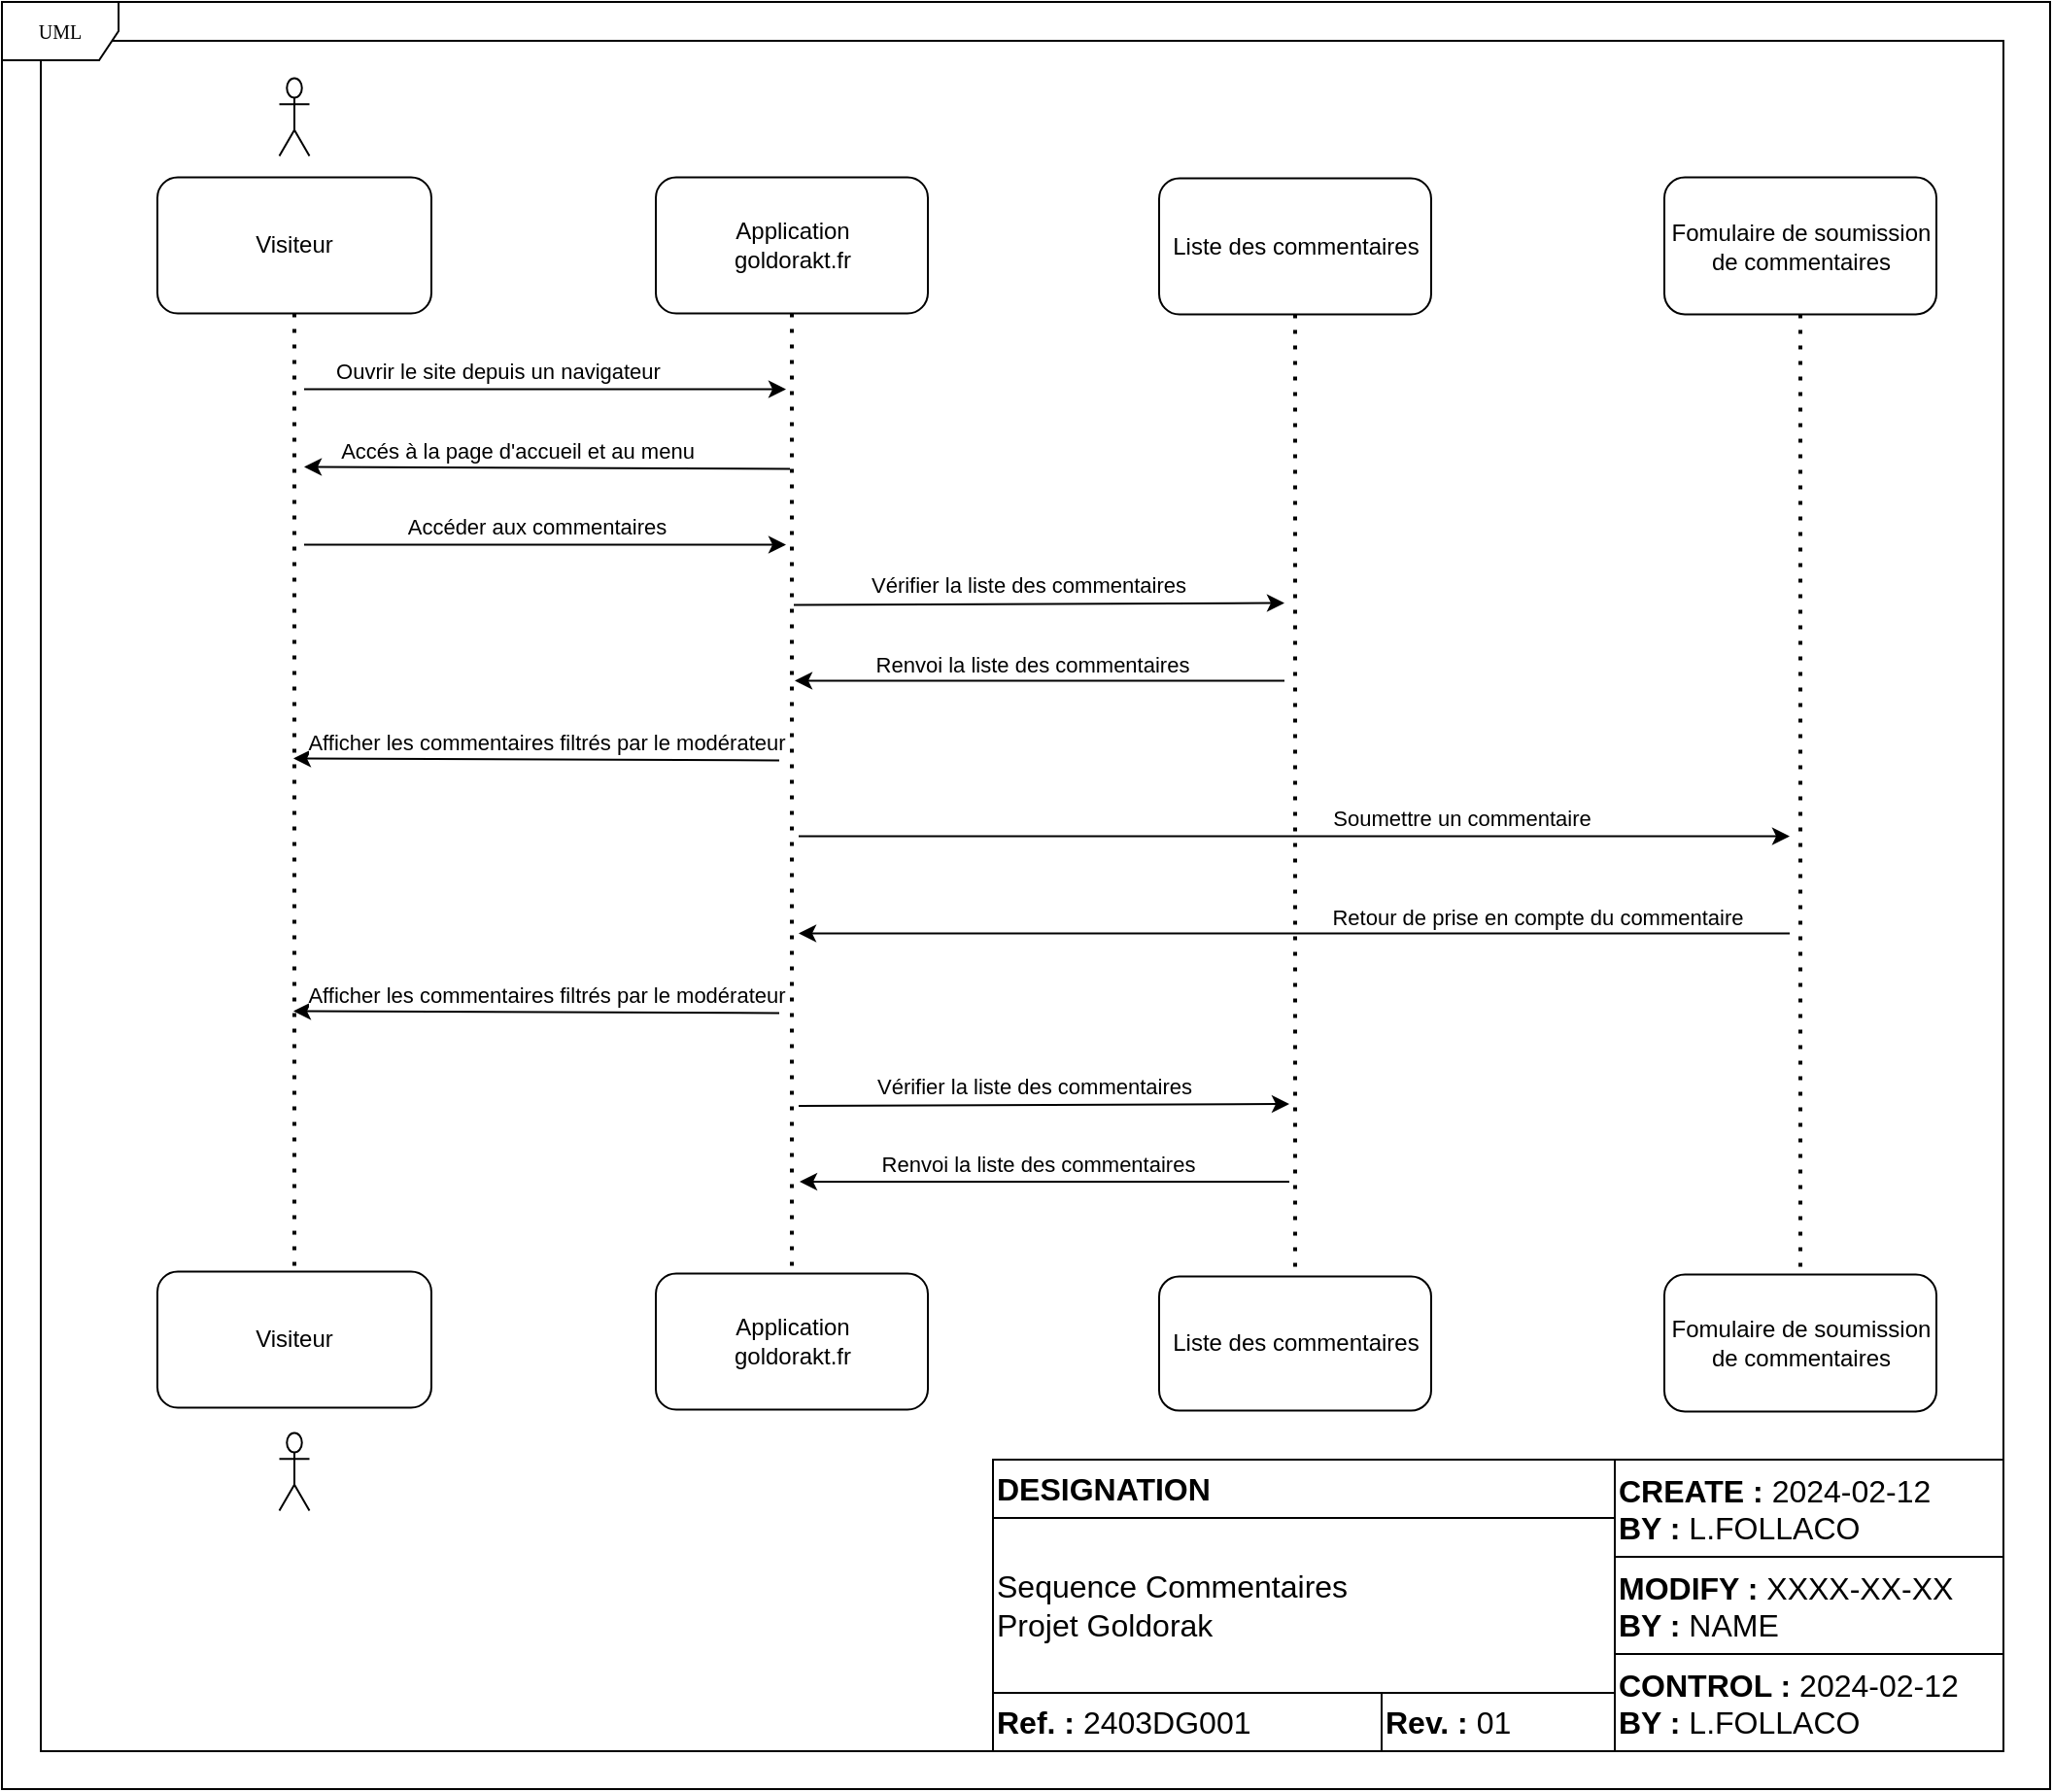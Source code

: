 <mxfile version="24.1.0" type="device">
  <diagram name="Page-1" id="c4acf3e9-155e-7222-9cf6-157b1a14988f">
    <mxGraphModel dx="1985" dy="955" grid="0" gridSize="10" guides="1" tooltips="1" connect="1" arrows="1" fold="1" page="1" pageScale="1" pageWidth="1654" pageHeight="1169" background="none" math="0" shadow="0">
      <root>
        <mxCell id="0" />
        <mxCell id="1" parent="0" />
        <mxCell id="Z1Gjt29tGP145aP57jQ--18" value="" style="rounded=0;whiteSpace=wrap;html=1;fillColor=none;" parent="1" vertex="1">
          <mxGeometry x="60" y="220" width="1010" height="880" as="geometry" />
        </mxCell>
        <mxCell id="17acba5748e5396b-1" value="UML" style="shape=umlFrame;whiteSpace=wrap;html=1;rounded=0;shadow=0;comic=0;labelBackgroundColor=none;strokeWidth=1;fontFamily=Verdana;fontSize=10;align=center;" parent="1" vertex="1">
          <mxGeometry x="40" y="200" width="1054" height="919.5" as="geometry" />
        </mxCell>
        <mxCell id="5d2195bd80daf111-40" style="edgeStyle=orthogonalEdgeStyle;rounded=0;html=1;dashed=1;labelBackgroundColor=none;startFill=0;endArrow=open;endFill=0;endSize=10;fontFamily=Verdana;fontSize=10;" parent="1" edge="1">
          <mxGeometry relative="1" as="geometry">
            <Array as="points" />
            <mxPoint x="730" y="838" as="targetPoint" />
          </mxGeometry>
        </mxCell>
        <mxCell id="5d2195bd80daf111-39" style="edgeStyle=orthogonalEdgeStyle;rounded=0;html=1;dashed=1;labelBackgroundColor=none;startFill=0;endArrow=open;endFill=0;endSize=10;fontFamily=Verdana;fontSize=10;" parent="1" edge="1">
          <mxGeometry relative="1" as="geometry">
            <mxPoint x="730" y="978" as="targetPoint" />
          </mxGeometry>
        </mxCell>
        <mxCell id="5d2195bd80daf111-35" style="edgeStyle=orthogonalEdgeStyle;rounded=0;html=1;dashed=1;labelBackgroundColor=none;startFill=0;endArrow=open;endFill=0;endSize=10;fontFamily=Verdana;fontSize=10;" parent="1" edge="1">
          <mxGeometry relative="1" as="geometry">
            <Array as="points">
              <mxPoint x="545" y="970" />
              <mxPoint x="545" y="970" />
            </Array>
            <mxPoint x="545.143" y="963" as="sourcePoint" />
          </mxGeometry>
        </mxCell>
        <mxCell id="5d2195bd80daf111-36" style="edgeStyle=orthogonalEdgeStyle;rounded=0;html=1;dashed=1;labelBackgroundColor=none;startFill=0;endArrow=open;endFill=0;endSize=10;fontFamily=Verdana;fontSize=10;" parent="1" edge="1">
          <mxGeometry relative="1" as="geometry">
            <Array as="points">
              <mxPoint x="550" y="520" />
            </Array>
            <mxPoint x="550" y="823" as="sourcePoint" />
          </mxGeometry>
        </mxCell>
        <mxCell id="5d2195bd80daf111-34" style="edgeStyle=orthogonalEdgeStyle;rounded=0;html=1;dashed=1;labelBackgroundColor=none;startFill=0;endArrow=open;endFill=0;endSize=10;fontFamily=Verdana;fontSize=10;" parent="1" edge="1">
          <mxGeometry relative="1" as="geometry">
            <Array as="points">
              <mxPoint x="410" y="1029" />
              <mxPoint x="410" y="1029" />
            </Array>
            <mxPoint x="380" y="1029" as="sourcePoint" />
          </mxGeometry>
        </mxCell>
        <mxCell id="5d2195bd80daf111-26" style="edgeStyle=orthogonalEdgeStyle;rounded=0;html=1;dashed=1;labelBackgroundColor=none;startFill=0;endArrow=open;endFill=0;endSize=10;fontFamily=Verdana;fontSize=10;" parent="1" edge="1">
          <mxGeometry relative="1" as="geometry">
            <Array as="points" />
            <mxPoint x="685" y="300" as="targetPoint" />
          </mxGeometry>
        </mxCell>
        <mxCell id="5d2195bd80daf111-21" style="edgeStyle=orthogonalEdgeStyle;rounded=0;html=1;labelBackgroundColor=none;startFill=0;endArrow=open;endFill=0;endSize=10;fontFamily=Verdana;fontSize=10;dashed=1;" parent="1" edge="1">
          <mxGeometry relative="1" as="geometry">
            <mxPoint x="250" y="157.0" as="sourcePoint" />
          </mxGeometry>
        </mxCell>
        <mxCell id="5d2195bd80daf111-22" style="edgeStyle=orthogonalEdgeStyle;rounded=0;html=1;exitX=1;exitY=0.75;dashed=1;labelBackgroundColor=none;startFill=0;endArrow=open;endFill=0;endSize=10;fontFamily=Verdana;fontSize=10;" parent="1" edge="1">
          <mxGeometry relative="1" as="geometry">
            <Array as="points">
              <mxPoint x="530" y="192" />
              <mxPoint x="530" y="142" />
            </Array>
            <mxPoint x="250" y="192.0" as="sourcePoint" />
          </mxGeometry>
        </mxCell>
        <mxCell id="5d2195bd80daf111-23" style="edgeStyle=orthogonalEdgeStyle;rounded=0;html=1;dashed=1;labelBackgroundColor=none;startFill=0;endArrow=open;endFill=0;endSize=10;fontFamily=Verdana;fontSize=10;" parent="1" edge="1">
          <mxGeometry relative="1" as="geometry">
            <Array as="points">
              <mxPoint x="320" y="290" />
              <mxPoint x="320" y="120" />
            </Array>
            <mxPoint x="350" y="120.143" as="targetPoint" />
          </mxGeometry>
        </mxCell>
        <mxCell id="5d2195bd80daf111-24" style="edgeStyle=orthogonalEdgeStyle;rounded=0;html=1;dashed=1;labelBackgroundColor=none;startFill=0;endArrow=open;endFill=0;endSize=10;fontFamily=Verdana;fontSize=10;" parent="1" edge="1">
          <mxGeometry relative="1" as="geometry">
            <Array as="points">
              <mxPoint x="350" y="310" />
              <mxPoint x="350" y="210" />
              <mxPoint x="550" y="210" />
              <mxPoint x="550" y="160" />
            </Array>
            <mxPoint x="580" y="160.143" as="targetPoint" />
          </mxGeometry>
        </mxCell>
        <mxCell id="5d2195bd80daf111-25" style="edgeStyle=orthogonalEdgeStyle;rounded=0;html=1;dashed=1;labelBackgroundColor=none;startFill=0;endArrow=open;endFill=0;endSize=10;fontFamily=Verdana;fontSize=10;" parent="1" edge="1">
          <mxGeometry relative="1" as="geometry">
            <Array as="points">
              <mxPoint x="370" y="340" />
              <mxPoint x="370" y="300" />
            </Array>
            <mxPoint x="450" y="300.143" as="targetPoint" />
          </mxGeometry>
        </mxCell>
        <mxCell id="5d2195bd80daf111-27" style="edgeStyle=orthogonalEdgeStyle;rounded=0;html=1;exitX=1;exitY=0.75;dashed=1;labelBackgroundColor=none;startFill=0;endArrow=open;endFill=0;endSize=10;fontFamily=Verdana;fontSize=10;" parent="1" edge="1">
          <mxGeometry relative="1" as="geometry">
            <Array as="points">
              <mxPoint x="320" y="375" />
              <mxPoint x="320" y="440" />
            </Array>
            <mxPoint x="250" y="375" as="sourcePoint" />
          </mxGeometry>
        </mxCell>
        <mxCell id="5d2195bd80daf111-28" style="edgeStyle=orthogonalEdgeStyle;rounded=0;html=1;dashed=1;labelBackgroundColor=none;startFill=0;endArrow=open;endFill=0;endSize=10;fontFamily=Verdana;fontSize=10;" parent="1" edge="1">
          <mxGeometry relative="1" as="geometry">
            <Array as="points">
              <mxPoint x="320" y="490" />
              <mxPoint x="320" y="460" />
            </Array>
            <mxPoint x="250" y="490.143" as="sourcePoint" />
          </mxGeometry>
        </mxCell>
        <mxCell id="5d2195bd80daf111-29" style="edgeStyle=orthogonalEdgeStyle;rounded=0;html=1;dashed=1;labelBackgroundColor=none;startFill=0;endArrow=open;endFill=0;endSize=10;fontFamily=Verdana;fontSize=10;" parent="1" edge="1">
          <mxGeometry relative="1" as="geometry">
            <mxPoint x="250" y="520" as="sourcePoint" />
          </mxGeometry>
        </mxCell>
        <mxCell id="5d2195bd80daf111-30" style="edgeStyle=orthogonalEdgeStyle;rounded=0;html=1;dashed=1;labelBackgroundColor=none;startFill=0;endArrow=open;endFill=0;endSize=10;fontFamily=Verdana;fontSize=10;" parent="1" edge="1">
          <mxGeometry relative="1" as="geometry">
            <Array as="points">
              <mxPoint x="300" y="580" />
              <mxPoint x="300" y="642" />
            </Array>
            <mxPoint x="250" y="580.143" as="sourcePoint" />
          </mxGeometry>
        </mxCell>
        <mxCell id="5d2195bd80daf111-32" style="edgeStyle=orthogonalEdgeStyle;rounded=0;html=1;dashed=1;labelBackgroundColor=none;startFill=0;endArrow=open;endFill=0;endSize=10;fontFamily=Verdana;fontSize=10;" parent="1" edge="1">
          <mxGeometry relative="1" as="geometry">
            <Array as="points">
              <mxPoint x="170" y="780" />
            </Array>
            <mxPoint x="170" y="590" as="sourcePoint" />
          </mxGeometry>
        </mxCell>
        <mxCell id="Ms78DvNODfq8cEWLuFBq-132" value="Sequence Commentaires&lt;br&gt;Projet Goldorak" style="rounded=0;whiteSpace=wrap;html=1;fontSize=16;labelBorderColor=none;fontColor=default;align=left;labelBackgroundColor=none;" parent="1" vertex="1">
          <mxGeometry x="550" y="980" width="320" height="90" as="geometry" />
        </mxCell>
        <mxCell id="Ms78DvNODfq8cEWLuFBq-133" value="&lt;b&gt;DESIGNATION&lt;/b&gt;" style="rounded=0;whiteSpace=wrap;html=1;fontSize=16;labelBorderColor=none;fontColor=default;align=left;labelBackgroundColor=none;" parent="1" vertex="1">
          <mxGeometry x="550" y="950" width="320" height="30" as="geometry" />
        </mxCell>
        <mxCell id="Ms78DvNODfq8cEWLuFBq-134" value="&lt;b&gt;Ref. :&lt;/b&gt; 2403DG001" style="rounded=0;whiteSpace=wrap;html=1;fontSize=16;labelBorderColor=none;fontColor=default;align=left;labelBackgroundColor=none;" parent="1" vertex="1">
          <mxGeometry x="550" y="1070" width="200" height="30" as="geometry" />
        </mxCell>
        <mxCell id="Ms78DvNODfq8cEWLuFBq-135" value="&lt;b&gt;Rev. :&lt;/b&gt; 01" style="rounded=0;whiteSpace=wrap;html=1;fontSize=16;labelBorderColor=none;fontColor=default;align=left;labelBackgroundColor=none;" parent="1" vertex="1">
          <mxGeometry x="750" y="1070" width="120" height="30" as="geometry" />
        </mxCell>
        <mxCell id="Ms78DvNODfq8cEWLuFBq-136" value="&lt;b&gt;CREATE :&lt;/b&gt; 2024-02-12&lt;br&gt;&lt;b&gt;BY :&lt;/b&gt; L.FOLLACO" style="rounded=0;whiteSpace=wrap;html=1;fontSize=16;labelBorderColor=none;fontColor=default;align=left;labelBackgroundColor=none;verticalAlign=top;spacing=2;spacingTop=0;" parent="1" vertex="1">
          <mxGeometry x="870" y="950" width="200" height="50" as="geometry" />
        </mxCell>
        <mxCell id="Ms78DvNODfq8cEWLuFBq-139" value="&lt;b&gt;MODIFY :&lt;/b&gt;&amp;nbsp;XXXX-XX-XX&lt;br&gt;&lt;b&gt;BY :&lt;/b&gt; NAME" style="rounded=0;whiteSpace=wrap;html=1;fontSize=16;labelBorderColor=none;fontColor=default;align=left;labelBackgroundColor=none;verticalAlign=top;spacing=2;spacingTop=0;" parent="1" vertex="1">
          <mxGeometry x="870" y="1000" width="200" height="50" as="geometry" />
        </mxCell>
        <mxCell id="Ms78DvNODfq8cEWLuFBq-140" value="&lt;b&gt;CONTROL :&lt;/b&gt; 2024-02-12&lt;br&gt;&lt;b&gt;BY :&lt;/b&gt; L.FOLLACO" style="rounded=0;whiteSpace=wrap;html=1;fontSize=16;labelBorderColor=none;fontColor=default;align=left;labelBackgroundColor=none;verticalAlign=top;spacing=2;spacingTop=0;" parent="1" vertex="1">
          <mxGeometry x="870" y="1050" width="200" height="50" as="geometry" />
        </mxCell>
        <mxCell id="bOvoErwF5K56W3EC_595-12" value="" style="shape=umlActor;verticalLabelPosition=bottom;verticalAlign=top;html=1;outlineConnect=0;" parent="1" vertex="1">
          <mxGeometry x="182.75" y="239.25" width="15.5" height="40" as="geometry" />
        </mxCell>
        <mxCell id="bOvoErwF5K56W3EC_595-15" value="Visiteur" style="rounded=1;whiteSpace=wrap;html=1;" parent="1" vertex="1">
          <mxGeometry x="120" y="290.25" width="141" height="70" as="geometry" />
        </mxCell>
        <mxCell id="bOvoErwF5K56W3EC_595-17" value="" style="endArrow=none;dashed=1;html=1;dashPattern=1 3;strokeWidth=2;rounded=0;entryX=0.5;entryY=0;entryDx=0;entryDy=0;exitX=0.5;exitY=1;exitDx=0;exitDy=0;" parent="1" source="bOvoErwF5K56W3EC_595-15" target="bOvoErwF5K56W3EC_595-16" edge="1">
          <mxGeometry width="50" height="50" relative="1" as="geometry">
            <mxPoint x="190.5" y="290.25" as="sourcePoint" />
            <mxPoint x="190.5" y="755.25" as="targetPoint" />
          </mxGeometry>
        </mxCell>
        <mxCell id="bOvoErwF5K56W3EC_595-16" value="Visiteur" style="rounded=1;whiteSpace=wrap;html=1;" parent="1" vertex="1">
          <mxGeometry x="120" y="853.25" width="141" height="70" as="geometry" />
        </mxCell>
        <mxCell id="bOvoErwF5K56W3EC_595-20" value="Application&lt;br&gt;goldorakt.fr" style="rounded=1;whiteSpace=wrap;html=1;" parent="1" vertex="1">
          <mxGeometry x="376.5" y="290.25" width="140" height="70" as="geometry" />
        </mxCell>
        <mxCell id="bOvoErwF5K56W3EC_595-21" value="" style="endArrow=none;dashed=1;html=1;dashPattern=1 3;strokeWidth=2;rounded=0;entryX=0.5;entryY=0;entryDx=0;entryDy=0;exitX=0.5;exitY=1;exitDx=0;exitDy=0;" parent="1" source="bOvoErwF5K56W3EC_595-20" target="bOvoErwF5K56W3EC_595-22" edge="1">
          <mxGeometry width="50" height="50" relative="1" as="geometry">
            <mxPoint x="446.5" y="290.25" as="sourcePoint" />
            <mxPoint x="446.5" y="756.25" as="targetPoint" />
          </mxGeometry>
        </mxCell>
        <mxCell id="bOvoErwF5K56W3EC_595-22" value="Application&lt;br&gt;goldorakt.fr" style="rounded=1;whiteSpace=wrap;html=1;" parent="1" vertex="1">
          <mxGeometry x="376.5" y="854.25" width="140" height="70" as="geometry" />
        </mxCell>
        <mxCell id="bOvoErwF5K56W3EC_595-23" value="Liste des commentaires" style="rounded=1;whiteSpace=wrap;html=1;" parent="1" vertex="1">
          <mxGeometry x="635.5" y="290.75" width="140" height="70" as="geometry" />
        </mxCell>
        <mxCell id="bOvoErwF5K56W3EC_595-24" value="" style="endArrow=none;dashed=1;html=1;dashPattern=1 3;strokeWidth=2;rounded=0;entryX=0.5;entryY=0;entryDx=0;entryDy=0;exitX=0.5;exitY=1;exitDx=0;exitDy=0;" parent="1" source="bOvoErwF5K56W3EC_595-23" target="bOvoErwF5K56W3EC_595-25" edge="1">
          <mxGeometry width="50" height="50" relative="1" as="geometry">
            <mxPoint x="636.5" y="290.25" as="sourcePoint" />
            <mxPoint x="705.5" y="757.75" as="targetPoint" />
          </mxGeometry>
        </mxCell>
        <mxCell id="bOvoErwF5K56W3EC_595-26" value="Fomulaire de soumission de commentaires" style="rounded=1;whiteSpace=wrap;html=1;" parent="1" vertex="1">
          <mxGeometry x="895.5" y="290.25" width="140" height="70.5" as="geometry" />
        </mxCell>
        <mxCell id="bOvoErwF5K56W3EC_595-28" value="Fomulaire de soumission de commentaires" style="rounded=1;whiteSpace=wrap;html=1;" parent="1" vertex="1">
          <mxGeometry x="895.5" y="854.75" width="140" height="70.5" as="geometry" />
        </mxCell>
        <mxCell id="bOvoErwF5K56W3EC_595-31" value="" style="endArrow=classic;html=1;rounded=0;" parent="1" edge="1">
          <mxGeometry width="50" height="50" relative="1" as="geometry">
            <mxPoint x="195.5" y="399.25" as="sourcePoint" />
            <mxPoint x="443.5" y="399.25" as="targetPoint" />
          </mxGeometry>
        </mxCell>
        <mxCell id="bOvoErwF5K56W3EC_595-32" value="Ouvrir le site depuis un navigateur" style="edgeLabel;html=1;align=center;verticalAlign=middle;resizable=0;points=[];" parent="bOvoErwF5K56W3EC_595-31" vertex="1" connectable="0">
          <mxGeometry x="-0.489" y="-1" relative="1" as="geometry">
            <mxPoint x="36" y="-11" as="offset" />
          </mxGeometry>
        </mxCell>
        <mxCell id="bOvoErwF5K56W3EC_595-33" value="" style="endArrow=classic;html=1;rounded=0;" parent="1" edge="1">
          <mxGeometry width="50" height="50" relative="1" as="geometry">
            <mxPoint x="445.5" y="440.25" as="sourcePoint" />
            <mxPoint x="195.5" y="439.25" as="targetPoint" />
          </mxGeometry>
        </mxCell>
        <mxCell id="bOvoErwF5K56W3EC_595-34" value="Accés à la page d&#39;accueil et au menu" style="edgeLabel;html=1;align=center;verticalAlign=middle;resizable=0;points=[];" parent="bOvoErwF5K56W3EC_595-33" vertex="1" connectable="0">
          <mxGeometry x="0.165" y="-1" relative="1" as="geometry">
            <mxPoint x="5" y="-8" as="offset" />
          </mxGeometry>
        </mxCell>
        <mxCell id="bOvoErwF5K56W3EC_595-37" value="" style="endArrow=none;dashed=1;html=1;dashPattern=1 3;strokeWidth=2;rounded=0;entryX=0.5;entryY=0;entryDx=0;entryDy=0;exitX=0.5;exitY=1;exitDx=0;exitDy=0;" parent="1" source="bOvoErwF5K56W3EC_595-26" target="bOvoErwF5K56W3EC_595-28" edge="1">
          <mxGeometry width="50" height="50" relative="1" as="geometry">
            <mxPoint x="823.5" y="359.25" as="sourcePoint" />
            <mxPoint x="965.5" y="756.75" as="targetPoint" />
          </mxGeometry>
        </mxCell>
        <mxCell id="bOvoErwF5K56W3EC_595-25" value="Liste des commentaires" style="rounded=1;whiteSpace=wrap;html=1;" parent="1" vertex="1">
          <mxGeometry x="635.5" y="855.75" width="140" height="69" as="geometry" />
        </mxCell>
        <mxCell id="bOvoErwF5K56W3EC_595-42" value="" style="endArrow=classic;html=1;rounded=0;" parent="1" edge="1">
          <mxGeometry width="50" height="50" relative="1" as="geometry">
            <mxPoint x="195.5" y="479.25" as="sourcePoint" />
            <mxPoint x="443.5" y="479.25" as="targetPoint" />
          </mxGeometry>
        </mxCell>
        <mxCell id="bOvoErwF5K56W3EC_595-43" value="Accéder aux commentaires" style="edgeLabel;html=1;align=center;verticalAlign=middle;resizable=0;points=[];" parent="bOvoErwF5K56W3EC_595-42" vertex="1" connectable="0">
          <mxGeometry x="-0.489" y="-1" relative="1" as="geometry">
            <mxPoint x="56" y="-11" as="offset" />
          </mxGeometry>
        </mxCell>
        <mxCell id="bOvoErwF5K56W3EC_595-44" value="" style="endArrow=classic;html=1;rounded=0;" parent="1" edge="1">
          <mxGeometry width="50" height="50" relative="1" as="geometry">
            <mxPoint x="440" y="590.25" as="sourcePoint" />
            <mxPoint x="190" y="589.25" as="targetPoint" />
          </mxGeometry>
        </mxCell>
        <mxCell id="bOvoErwF5K56W3EC_595-45" value="Afficher les commentaires filtrés par le modérateur" style="edgeLabel;html=1;align=center;verticalAlign=middle;resizable=0;points=[];" parent="bOvoErwF5K56W3EC_595-44" vertex="1" connectable="0">
          <mxGeometry x="0.165" y="-1" relative="1" as="geometry">
            <mxPoint x="25" y="-8" as="offset" />
          </mxGeometry>
        </mxCell>
        <mxCell id="bOvoErwF5K56W3EC_595-46" value="" style="endArrow=classic;html=1;rounded=0;" parent="1" edge="1">
          <mxGeometry width="50" height="50" relative="1" as="geometry">
            <mxPoint x="960" y="679.25" as="sourcePoint" />
            <mxPoint x="450" y="679.25" as="targetPoint" />
          </mxGeometry>
        </mxCell>
        <mxCell id="bOvoErwF5K56W3EC_595-47" value="Retour de prise en compte du commentaire" style="edgeLabel;html=1;align=center;verticalAlign=middle;resizable=0;points=[];" parent="bOvoErwF5K56W3EC_595-46" vertex="1" connectable="0">
          <mxGeometry x="0.165" y="-1" relative="1" as="geometry">
            <mxPoint x="167" y="-8" as="offset" />
          </mxGeometry>
        </mxCell>
        <mxCell id="bOvoErwF5K56W3EC_595-48" value="" style="endArrow=classic;html=1;rounded=0;" parent="1" edge="1">
          <mxGeometry width="50" height="50" relative="1" as="geometry">
            <mxPoint x="450" y="629.25" as="sourcePoint" />
            <mxPoint x="960" y="629.25" as="targetPoint" />
          </mxGeometry>
        </mxCell>
        <mxCell id="bOvoErwF5K56W3EC_595-49" value="Soumettre un commentaire" style="edgeLabel;html=1;align=center;verticalAlign=middle;resizable=0;points=[];" parent="bOvoErwF5K56W3EC_595-48" vertex="1" connectable="0">
          <mxGeometry x="-0.489" y="-1" relative="1" as="geometry">
            <mxPoint x="210" y="-11" as="offset" />
          </mxGeometry>
        </mxCell>
        <mxCell id="bOvoErwF5K56W3EC_595-54" value="" style="endArrow=classic;html=1;rounded=0;" parent="1" edge="1">
          <mxGeometry width="50" height="50" relative="1" as="geometry">
            <mxPoint x="700" y="549.25" as="sourcePoint" />
            <mxPoint x="448" y="549.25" as="targetPoint" />
          </mxGeometry>
        </mxCell>
        <mxCell id="bOvoErwF5K56W3EC_595-55" value="Renvoi la liste des commentaires" style="edgeLabel;html=1;align=center;verticalAlign=middle;resizable=0;points=[];" parent="bOvoErwF5K56W3EC_595-54" vertex="1" connectable="0">
          <mxGeometry x="0.165" y="-1" relative="1" as="geometry">
            <mxPoint x="17" y="-8" as="offset" />
          </mxGeometry>
        </mxCell>
        <mxCell id="bOvoErwF5K56W3EC_595-56" value="" style="endArrow=classic;html=1;rounded=0;" parent="1" edge="1">
          <mxGeometry width="50" height="50" relative="1" as="geometry">
            <mxPoint x="447.5" y="510.25" as="sourcePoint" />
            <mxPoint x="700" y="509.25" as="targetPoint" />
          </mxGeometry>
        </mxCell>
        <mxCell id="bOvoErwF5K56W3EC_595-57" value="Vérifier la liste des commentaires" style="edgeLabel;html=1;align=center;verticalAlign=middle;resizable=0;points=[];" parent="bOvoErwF5K56W3EC_595-56" vertex="1" connectable="0">
          <mxGeometry x="-0.489" y="-1" relative="1" as="geometry">
            <mxPoint x="56" y="-11" as="offset" />
          </mxGeometry>
        </mxCell>
        <mxCell id="bOvoErwF5K56W3EC_595-79" value="" style="shape=umlActor;verticalLabelPosition=bottom;verticalAlign=top;html=1;outlineConnect=0;" parent="1" vertex="1">
          <mxGeometry x="182.75" y="936.25" width="15.5" height="40" as="geometry" />
        </mxCell>
        <mxCell id="Z0BywuKJu9BCT2hg5Clg-1" value="" style="endArrow=classic;html=1;rounded=0;" edge="1" parent="1">
          <mxGeometry width="50" height="50" relative="1" as="geometry">
            <mxPoint x="440" y="720.25" as="sourcePoint" />
            <mxPoint x="190" y="719.25" as="targetPoint" />
          </mxGeometry>
        </mxCell>
        <mxCell id="Z0BywuKJu9BCT2hg5Clg-2" value="Afficher les commentaires filtrés par le modérateur" style="edgeLabel;html=1;align=center;verticalAlign=middle;resizable=0;points=[];" vertex="1" connectable="0" parent="Z0BywuKJu9BCT2hg5Clg-1">
          <mxGeometry x="0.165" y="-1" relative="1" as="geometry">
            <mxPoint x="25" y="-8" as="offset" />
          </mxGeometry>
        </mxCell>
        <mxCell id="Z0BywuKJu9BCT2hg5Clg-5" value="" style="endArrow=classic;html=1;rounded=0;" edge="1" parent="1">
          <mxGeometry width="50" height="50" relative="1" as="geometry">
            <mxPoint x="702.5" y="807" as="sourcePoint" />
            <mxPoint x="450.5" y="807" as="targetPoint" />
          </mxGeometry>
        </mxCell>
        <mxCell id="Z0BywuKJu9BCT2hg5Clg-6" value="Renvoi la liste des commentaires" style="edgeLabel;html=1;align=center;verticalAlign=middle;resizable=0;points=[];" vertex="1" connectable="0" parent="Z0BywuKJu9BCT2hg5Clg-5">
          <mxGeometry x="0.165" y="-1" relative="1" as="geometry">
            <mxPoint x="17" y="-8" as="offset" />
          </mxGeometry>
        </mxCell>
        <mxCell id="Z0BywuKJu9BCT2hg5Clg-7" value="" style="endArrow=classic;html=1;rounded=0;" edge="1" parent="1">
          <mxGeometry width="50" height="50" relative="1" as="geometry">
            <mxPoint x="450" y="768" as="sourcePoint" />
            <mxPoint x="702.5" y="767" as="targetPoint" />
          </mxGeometry>
        </mxCell>
        <mxCell id="Z0BywuKJu9BCT2hg5Clg-8" value="Vérifier la liste des commentaires" style="edgeLabel;html=1;align=center;verticalAlign=middle;resizable=0;points=[];" vertex="1" connectable="0" parent="Z0BywuKJu9BCT2hg5Clg-7">
          <mxGeometry x="-0.489" y="-1" relative="1" as="geometry">
            <mxPoint x="56" y="-11" as="offset" />
          </mxGeometry>
        </mxCell>
      </root>
    </mxGraphModel>
  </diagram>
</mxfile>
